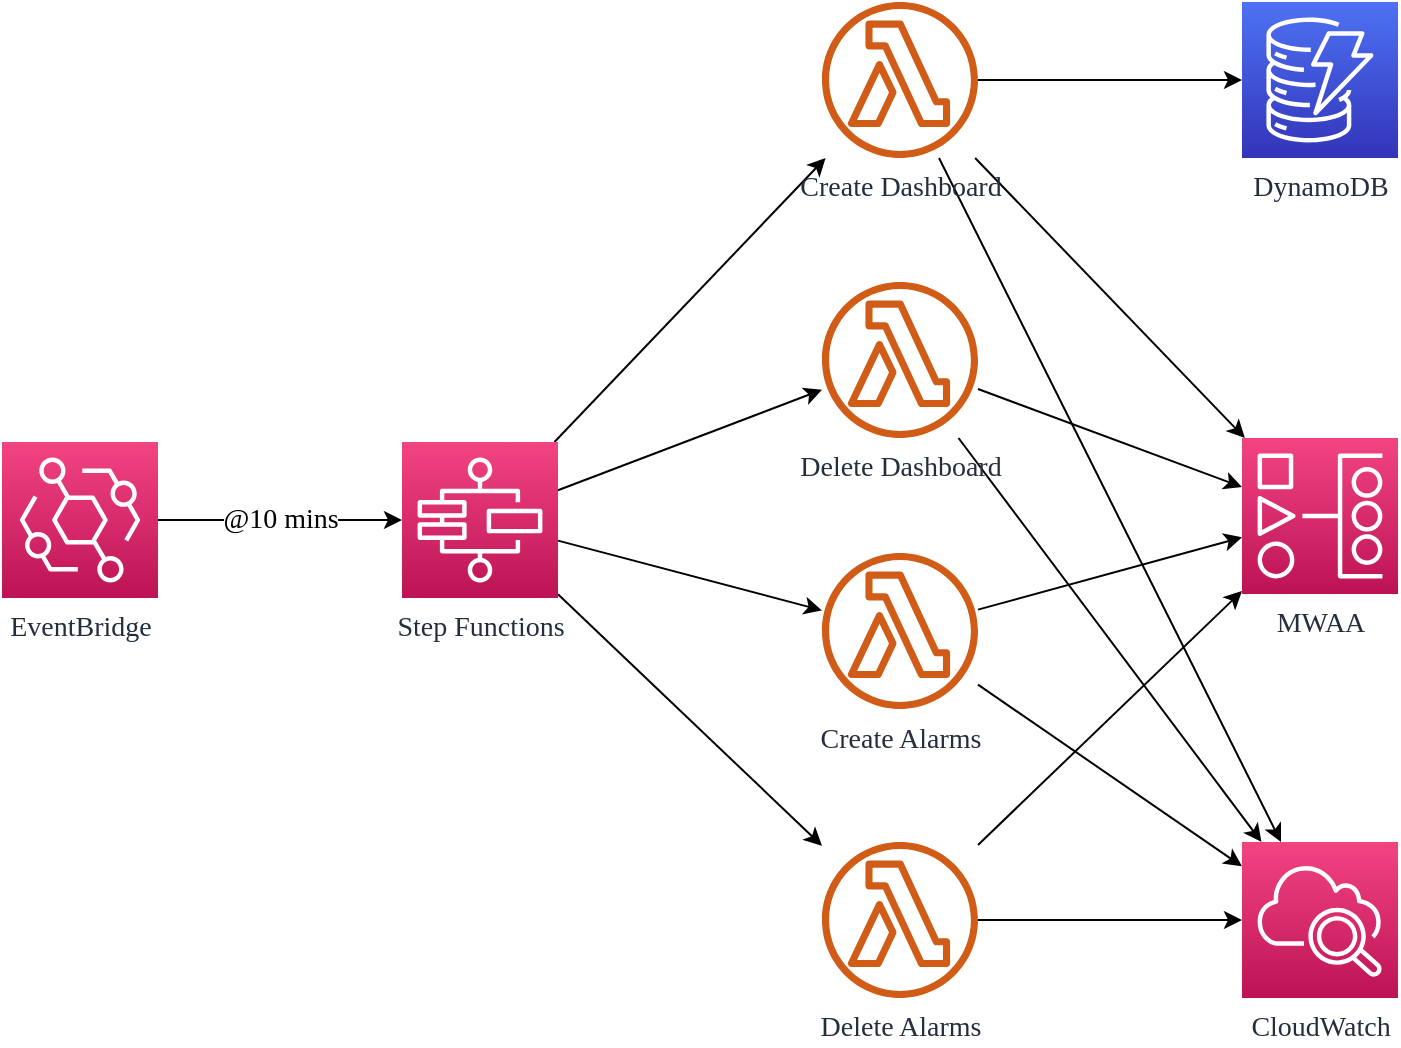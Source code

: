 <mxfile version="14.6.13" type="device"><diagram id="Ht1M8jgEwFfnCIfOTk4-" name="Page-1"><mxGraphModel dx="1426" dy="852" grid="1" gridSize="10" guides="1" tooltips="1" connect="1" arrows="1" fold="1" page="1" pageScale="1" pageWidth="1169" pageHeight="827" math="0" shadow="0"><root><mxCell id="0"/><mxCell id="1" parent="0"/><mxCell id="zSvCCSnIc411fDHhIcwB-8" style="rounded=0;orthogonalLoop=1;jettySize=auto;html=1;fontFamily=Amazon Ember;fontSize=14;" parent="1" source="zSvCCSnIc411fDHhIcwB-1" target="zSvCCSnIc411fDHhIcwB-2" edge="1"><mxGeometry relative="1" as="geometry"/></mxCell><mxCell id="zSvCCSnIc411fDHhIcwB-9" style="edgeStyle=none;rounded=0;orthogonalLoop=1;jettySize=auto;html=1;fontFamily=Amazon Ember;fontSize=14;" parent="1" source="zSvCCSnIc411fDHhIcwB-1" target="zSvCCSnIc411fDHhIcwB-6" edge="1"><mxGeometry relative="1" as="geometry"/></mxCell><mxCell id="xiim15OCrBpILSftYfYW-2" style="rounded=0;orthogonalLoop=1;jettySize=auto;html=1;" parent="1" source="zSvCCSnIc411fDHhIcwB-1" target="xiim15OCrBpILSftYfYW-1" edge="1"><mxGeometry relative="1" as="geometry"/></mxCell><mxCell id="xiim15OCrBpILSftYfYW-5" style="edgeStyle=none;rounded=0;orthogonalLoop=1;jettySize=auto;html=1;" parent="1" source="zSvCCSnIc411fDHhIcwB-1" target="xiim15OCrBpILSftYfYW-4" edge="1"><mxGeometry relative="1" as="geometry"/></mxCell><mxCell id="zSvCCSnIc411fDHhIcwB-1" value="Step Functions" style="points=[[0,0,0],[0.25,0,0],[0.5,0,0],[0.75,0,0],[1,0,0],[0,1,0],[0.25,1,0],[0.5,1,0],[0.75,1,0],[1,1,0],[0,0.25,0],[0,0.5,0],[0,0.75,0],[1,0.25,0],[1,0.5,0],[1,0.75,0]];outlineConnect=0;fontColor=#232F3E;gradientColor=#F34482;gradientDirection=north;fillColor=#BC1356;strokeColor=#ffffff;dashed=0;verticalLabelPosition=bottom;verticalAlign=top;align=center;html=1;fontSize=14;fontStyle=0;aspect=fixed;shape=mxgraph.aws4.resourceIcon;resIcon=mxgraph.aws4.step_functions;fontFamily=Amazon Ember;" parent="1" vertex="1"><mxGeometry x="290" y="280" width="78" height="78" as="geometry"/></mxCell><mxCell id="zSvCCSnIc411fDHhIcwB-10" style="edgeStyle=none;rounded=0;orthogonalLoop=1;jettySize=auto;html=1;fontFamily=Amazon Ember;fontSize=14;" parent="1" source="zSvCCSnIc411fDHhIcwB-2" target="zSvCCSnIc411fDHhIcwB-3" edge="1"><mxGeometry relative="1" as="geometry"/></mxCell><mxCell id="zSvCCSnIc411fDHhIcwB-11" style="edgeStyle=none;rounded=0;orthogonalLoop=1;jettySize=auto;html=1;fontFamily=Amazon Ember;fontSize=14;" parent="1" source="zSvCCSnIc411fDHhIcwB-2" target="zSvCCSnIc411fDHhIcwB-5" edge="1"><mxGeometry relative="1" as="geometry"/></mxCell><mxCell id="bjJVFqFxcG1Kge_Ob-8y-3" style="rounded=0;orthogonalLoop=1;jettySize=auto;html=1;" edge="1" parent="1" source="zSvCCSnIc411fDHhIcwB-2" target="bjJVFqFxcG1Kge_Ob-8y-2"><mxGeometry relative="1" as="geometry"/></mxCell><mxCell id="zSvCCSnIc411fDHhIcwB-2" value="Create Dashboard" style="outlineConnect=0;fontColor=#232F3E;gradientColor=none;fillColor=#D05C17;strokeColor=none;dashed=0;verticalLabelPosition=bottom;verticalAlign=top;align=center;html=1;fontSize=14;fontStyle=0;aspect=fixed;pointerEvents=1;shape=mxgraph.aws4.lambda_function;fontFamily=Amazon Ember;" parent="1" vertex="1"><mxGeometry x="500" y="60" width="78" height="78" as="geometry"/></mxCell><mxCell id="zSvCCSnIc411fDHhIcwB-3" value="DynamoDB" style="points=[[0,0,0],[0.25,0,0],[0.5,0,0],[0.75,0,0],[1,0,0],[0,1,0],[0.25,1,0],[0.5,1,0],[0.75,1,0],[1,1,0],[0,0.25,0],[0,0.5,0],[0,0.75,0],[1,0.25,0],[1,0.5,0],[1,0.75,0]];outlineConnect=0;fontColor=#232F3E;gradientColor=#4D72F3;gradientDirection=north;fillColor=#3334B9;strokeColor=#ffffff;dashed=0;verticalLabelPosition=bottom;verticalAlign=top;align=center;html=1;fontSize=14;fontStyle=0;aspect=fixed;shape=mxgraph.aws4.resourceIcon;resIcon=mxgraph.aws4.dynamodb;fontFamily=Amazon Ember;" parent="1" vertex="1"><mxGeometry x="710" y="60" width="78" height="78" as="geometry"/></mxCell><mxCell id="zSvCCSnIc411fDHhIcwB-7" value="@10 mins" style="edgeStyle=orthogonalEdgeStyle;rounded=0;orthogonalLoop=1;jettySize=auto;html=1;fontFamily=Amazon Ember;fontSize=14;" parent="1" source="zSvCCSnIc411fDHhIcwB-4" target="zSvCCSnIc411fDHhIcwB-1" edge="1"><mxGeometry relative="1" as="geometry"/></mxCell><mxCell id="zSvCCSnIc411fDHhIcwB-4" value="EventBridge" style="points=[[0,0,0],[0.25,0,0],[0.5,0,0],[0.75,0,0],[1,0,0],[0,1,0],[0.25,1,0],[0.5,1,0],[0.75,1,0],[1,1,0],[0,0.25,0],[0,0.5,0],[0,0.75,0],[1,0.25,0],[1,0.5,0],[1,0.75,0]];outlineConnect=0;fontColor=#232F3E;gradientColor=#F34482;gradientDirection=north;fillColor=#BC1356;strokeColor=#ffffff;dashed=0;verticalLabelPosition=bottom;verticalAlign=top;align=center;html=1;fontSize=14;fontStyle=0;aspect=fixed;shape=mxgraph.aws4.resourceIcon;resIcon=mxgraph.aws4.eventbridge;fontFamily=Amazon Ember;" parent="1" vertex="1"><mxGeometry x="90" y="280" width="78" height="78" as="geometry"/></mxCell><mxCell id="zSvCCSnIc411fDHhIcwB-5" value="CloudWatch" style="points=[[0,0,0],[0.25,0,0],[0.5,0,0],[0.75,0,0],[1,0,0],[0,1,0],[0.25,1,0],[0.5,1,0],[0.75,1,0],[1,1,0],[0,0.25,0],[0,0.5,0],[0,0.75,0],[1,0.25,0],[1,0.5,0],[1,0.75,0]];points=[[0,0,0],[0.25,0,0],[0.5,0,0],[0.75,0,0],[1,0,0],[0,1,0],[0.25,1,0],[0.5,1,0],[0.75,1,0],[1,1,0],[0,0.25,0],[0,0.5,0],[0,0.75,0],[1,0.25,0],[1,0.5,0],[1,0.75,0]];outlineConnect=0;fontColor=#232F3E;gradientColor=#F34482;gradientDirection=north;fillColor=#BC1356;strokeColor=#ffffff;dashed=0;verticalLabelPosition=bottom;verticalAlign=top;align=center;html=1;fontSize=14;fontStyle=0;aspect=fixed;shape=mxgraph.aws4.resourceIcon;resIcon=mxgraph.aws4.cloudwatch_2;fontFamily=Amazon Ember;" parent="1" vertex="1"><mxGeometry x="710" y="480" width="78" height="78" as="geometry"/></mxCell><mxCell id="zSvCCSnIc411fDHhIcwB-12" style="edgeStyle=none;rounded=0;orthogonalLoop=1;jettySize=auto;html=1;fontFamily=Amazon Ember;fontSize=14;" parent="1" source="zSvCCSnIc411fDHhIcwB-6" target="zSvCCSnIc411fDHhIcwB-5" edge="1"><mxGeometry relative="1" as="geometry"/></mxCell><mxCell id="bjJVFqFxcG1Kge_Ob-8y-5" style="edgeStyle=none;rounded=0;orthogonalLoop=1;jettySize=auto;html=1;fontFamily=Amazon Ember;fontSize=14;" edge="1" parent="1" source="zSvCCSnIc411fDHhIcwB-6" target="bjJVFqFxcG1Kge_Ob-8y-2"><mxGeometry relative="1" as="geometry"/></mxCell><mxCell id="zSvCCSnIc411fDHhIcwB-6" value="Delete Dashboard" style="outlineConnect=0;fontColor=#232F3E;gradientColor=none;fillColor=#D05C17;strokeColor=none;dashed=0;verticalLabelPosition=bottom;verticalAlign=top;align=center;html=1;fontSize=14;fontStyle=0;aspect=fixed;pointerEvents=1;shape=mxgraph.aws4.lambda_function;fontFamily=Amazon Ember;" parent="1" vertex="1"><mxGeometry x="500" y="200" width="78" height="78" as="geometry"/></mxCell><mxCell id="xiim15OCrBpILSftYfYW-3" style="edgeStyle=none;rounded=0;orthogonalLoop=1;jettySize=auto;html=1;" parent="1" source="xiim15OCrBpILSftYfYW-1" target="zSvCCSnIc411fDHhIcwB-5" edge="1"><mxGeometry relative="1" as="geometry"/></mxCell><mxCell id="bjJVFqFxcG1Kge_Ob-8y-4" style="edgeStyle=none;rounded=0;orthogonalLoop=1;jettySize=auto;html=1;fontFamily=Amazon Ember;fontSize=14;" edge="1" parent="1" source="xiim15OCrBpILSftYfYW-1" target="bjJVFqFxcG1Kge_Ob-8y-2"><mxGeometry relative="1" as="geometry"/></mxCell><mxCell id="xiim15OCrBpILSftYfYW-1" value="Create Alarms" style="outlineConnect=0;fontColor=#232F3E;gradientColor=none;fillColor=#D05C17;strokeColor=none;dashed=0;verticalLabelPosition=bottom;verticalAlign=top;align=center;html=1;fontSize=14;fontStyle=0;aspect=fixed;pointerEvents=1;shape=mxgraph.aws4.lambda_function;fontFamily=Amazon Ember;" parent="1" vertex="1"><mxGeometry x="500" y="335.5" width="78" height="78" as="geometry"/></mxCell><mxCell id="xiim15OCrBpILSftYfYW-6" style="edgeStyle=none;rounded=0;orthogonalLoop=1;jettySize=auto;html=1;" parent="1" source="xiim15OCrBpILSftYfYW-4" target="zSvCCSnIc411fDHhIcwB-5" edge="1"><mxGeometry relative="1" as="geometry"/></mxCell><mxCell id="bjJVFqFxcG1Kge_Ob-8y-6" style="edgeStyle=none;rounded=0;orthogonalLoop=1;jettySize=auto;html=1;fontFamily=Amazon Ember;fontSize=14;" edge="1" parent="1" source="xiim15OCrBpILSftYfYW-4" target="bjJVFqFxcG1Kge_Ob-8y-2"><mxGeometry relative="1" as="geometry"/></mxCell><mxCell id="xiim15OCrBpILSftYfYW-4" value="Delete Alarms" style="outlineConnect=0;fontColor=#232F3E;gradientColor=none;fillColor=#D05C17;strokeColor=none;dashed=0;verticalLabelPosition=bottom;verticalAlign=top;align=center;html=1;fontSize=14;fontStyle=0;aspect=fixed;pointerEvents=1;shape=mxgraph.aws4.lambda_function;fontFamily=Amazon Ember;" parent="1" vertex="1"><mxGeometry x="500" y="480" width="78" height="78" as="geometry"/></mxCell><mxCell id="bjJVFqFxcG1Kge_Ob-8y-2" value="MWAA" style="points=[[0,0,0],[0.25,0,0],[0.5,0,0],[0.75,0,0],[1,0,0],[0,1,0],[0.25,1,0],[0.5,1,0],[0.75,1,0],[1,1,0],[0,0.25,0],[0,0.5,0],[0,0.75,0],[1,0.25,0],[1,0.5,0],[1,0.75,0]];outlineConnect=0;fontColor=#232F3E;gradientColor=#F34482;gradientDirection=north;fillColor=#BC1356;strokeColor=#ffffff;dashed=0;verticalLabelPosition=bottom;verticalAlign=top;align=center;html=1;fontSize=14;fontStyle=0;aspect=fixed;shape=mxgraph.aws4.resourceIcon;resIcon=mxgraph.aws4.managed_workflows_for_apache_airflow;fontFamily=Amazon Ember;" vertex="1" parent="1"><mxGeometry x="710" y="278" width="78" height="78" as="geometry"/></mxCell></root></mxGraphModel></diagram></mxfile>